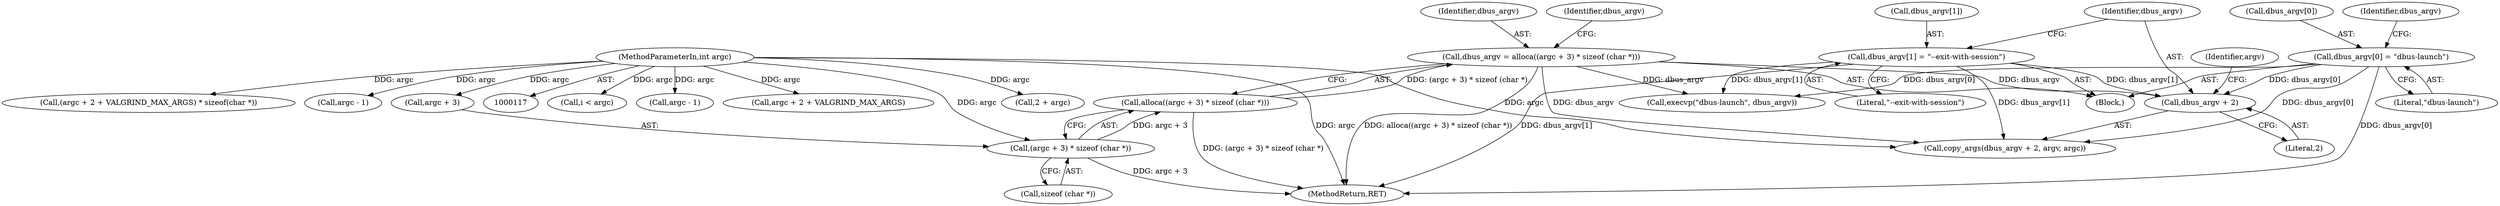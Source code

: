 digraph "0_enlightment_bb4a21e98656fe2c7d98ba2163e6defe9a630e2b@pointer" {
"1000221" [label="(Call,dbus_argv + 2)"];
"1000215" [label="(Call,dbus_argv[1] = \"--exit-with-session\")"];
"1000210" [label="(Call,dbus_argv[0] = \"dbus-launch\")"];
"1000201" [label="(Call,dbus_argv = alloca((argc + 3) * sizeof (char *)))"];
"1000203" [label="(Call,alloca((argc + 3) * sizeof (char *)))"];
"1000204" [label="(Call,(argc + 3) * sizeof (char *))"];
"1000118" [label="(MethodParameterIn,int argc)"];
"1000212" [label="(Identifier,dbus_argv)"];
"1000249" [label="(Call,i < argc)"];
"1000608" [label="(Call,argc - 1)"];
"1000215" [label="(Call,dbus_argv[1] = \"--exit-with-session\")"];
"1000203" [label="(Call,alloca((argc + 3) * sizeof (char *)))"];
"1000571" [label="(Call,argc + 2 + VALGRIND_MAX_ARGS)"];
"1000208" [label="(Call,sizeof (char *))"];
"1000221" [label="(Call,dbus_argv + 2)"];
"1000229" [label="(Call,2 + argc)"];
"1000222" [label="(Identifier,dbus_argv)"];
"1000210" [label="(Call,dbus_argv[0] = \"dbus-launch\")"];
"1000233" [label="(Call,execvp(\"dbus-launch\", dbus_argv))"];
"1000118" [label="(MethodParameterIn,int argc)"];
"1000199" [label="(Block,)"];
"1000216" [label="(Call,dbus_argv[1])"];
"1000219" [label="(Literal,\"--exit-with-session\")"];
"1000202" [label="(Identifier,dbus_argv)"];
"1000217" [label="(Identifier,dbus_argv)"];
"1001056" [label="(MethodReturn,RET)"];
"1000205" [label="(Call,argc + 3)"];
"1000570" [label="(Call,(argc + 2 + VALGRIND_MAX_ARGS) * sizeof(char *))"];
"1000211" [label="(Call,dbus_argv[0])"];
"1000600" [label="(Call,argc - 1)"];
"1000224" [label="(Identifier,argv)"];
"1000220" [label="(Call,copy_args(dbus_argv + 2, argv, argc))"];
"1000214" [label="(Literal,\"dbus-launch\")"];
"1000223" [label="(Literal,2)"];
"1000201" [label="(Call,dbus_argv = alloca((argc + 3) * sizeof (char *)))"];
"1000204" [label="(Call,(argc + 3) * sizeof (char *))"];
"1000221" -> "1000220"  [label="AST: "];
"1000221" -> "1000223"  [label="CFG: "];
"1000222" -> "1000221"  [label="AST: "];
"1000223" -> "1000221"  [label="AST: "];
"1000224" -> "1000221"  [label="CFG: "];
"1000215" -> "1000221"  [label="DDG: dbus_argv[1]"];
"1000210" -> "1000221"  [label="DDG: dbus_argv[0]"];
"1000201" -> "1000221"  [label="DDG: dbus_argv"];
"1000215" -> "1000199"  [label="AST: "];
"1000215" -> "1000219"  [label="CFG: "];
"1000216" -> "1000215"  [label="AST: "];
"1000219" -> "1000215"  [label="AST: "];
"1000222" -> "1000215"  [label="CFG: "];
"1000215" -> "1001056"  [label="DDG: dbus_argv[1]"];
"1000215" -> "1000220"  [label="DDG: dbus_argv[1]"];
"1000215" -> "1000233"  [label="DDG: dbus_argv[1]"];
"1000210" -> "1000199"  [label="AST: "];
"1000210" -> "1000214"  [label="CFG: "];
"1000211" -> "1000210"  [label="AST: "];
"1000214" -> "1000210"  [label="AST: "];
"1000217" -> "1000210"  [label="CFG: "];
"1000210" -> "1001056"  [label="DDG: dbus_argv[0]"];
"1000210" -> "1000220"  [label="DDG: dbus_argv[0]"];
"1000210" -> "1000233"  [label="DDG: dbus_argv[0]"];
"1000201" -> "1000199"  [label="AST: "];
"1000201" -> "1000203"  [label="CFG: "];
"1000202" -> "1000201"  [label="AST: "];
"1000203" -> "1000201"  [label="AST: "];
"1000212" -> "1000201"  [label="CFG: "];
"1000201" -> "1001056"  [label="DDG: alloca((argc + 3) * sizeof (char *))"];
"1000203" -> "1000201"  [label="DDG: (argc + 3) * sizeof (char *)"];
"1000201" -> "1000220"  [label="DDG: dbus_argv"];
"1000201" -> "1000233"  [label="DDG: dbus_argv"];
"1000203" -> "1000204"  [label="CFG: "];
"1000204" -> "1000203"  [label="AST: "];
"1000203" -> "1001056"  [label="DDG: (argc + 3) * sizeof (char *)"];
"1000204" -> "1000203"  [label="DDG: argc + 3"];
"1000204" -> "1000208"  [label="CFG: "];
"1000205" -> "1000204"  [label="AST: "];
"1000208" -> "1000204"  [label="AST: "];
"1000204" -> "1001056"  [label="DDG: argc + 3"];
"1000118" -> "1000204"  [label="DDG: argc"];
"1000118" -> "1000117"  [label="AST: "];
"1000118" -> "1001056"  [label="DDG: argc"];
"1000118" -> "1000205"  [label="DDG: argc"];
"1000118" -> "1000220"  [label="DDG: argc"];
"1000118" -> "1000229"  [label="DDG: argc"];
"1000118" -> "1000249"  [label="DDG: argc"];
"1000118" -> "1000570"  [label="DDG: argc"];
"1000118" -> "1000571"  [label="DDG: argc"];
"1000118" -> "1000600"  [label="DDG: argc"];
"1000118" -> "1000608"  [label="DDG: argc"];
}
